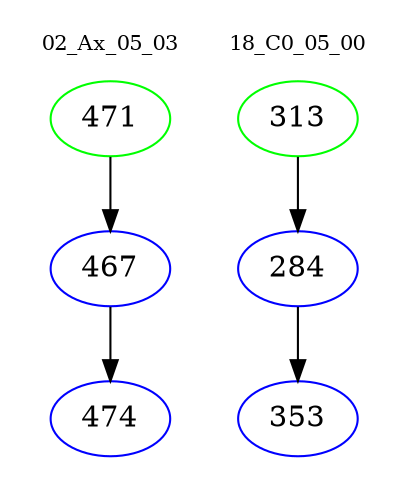 digraph{
subgraph cluster_0 {
color = white
label = "02_Ax_05_03";
fontsize=10;
T0_471 [label="471", color="green"]
T0_471 -> T0_467 [color="black"]
T0_467 [label="467", color="blue"]
T0_467 -> T0_474 [color="black"]
T0_474 [label="474", color="blue"]
}
subgraph cluster_1 {
color = white
label = "18_C0_05_00";
fontsize=10;
T1_313 [label="313", color="green"]
T1_313 -> T1_284 [color="black"]
T1_284 [label="284", color="blue"]
T1_284 -> T1_353 [color="black"]
T1_353 [label="353", color="blue"]
}
}
